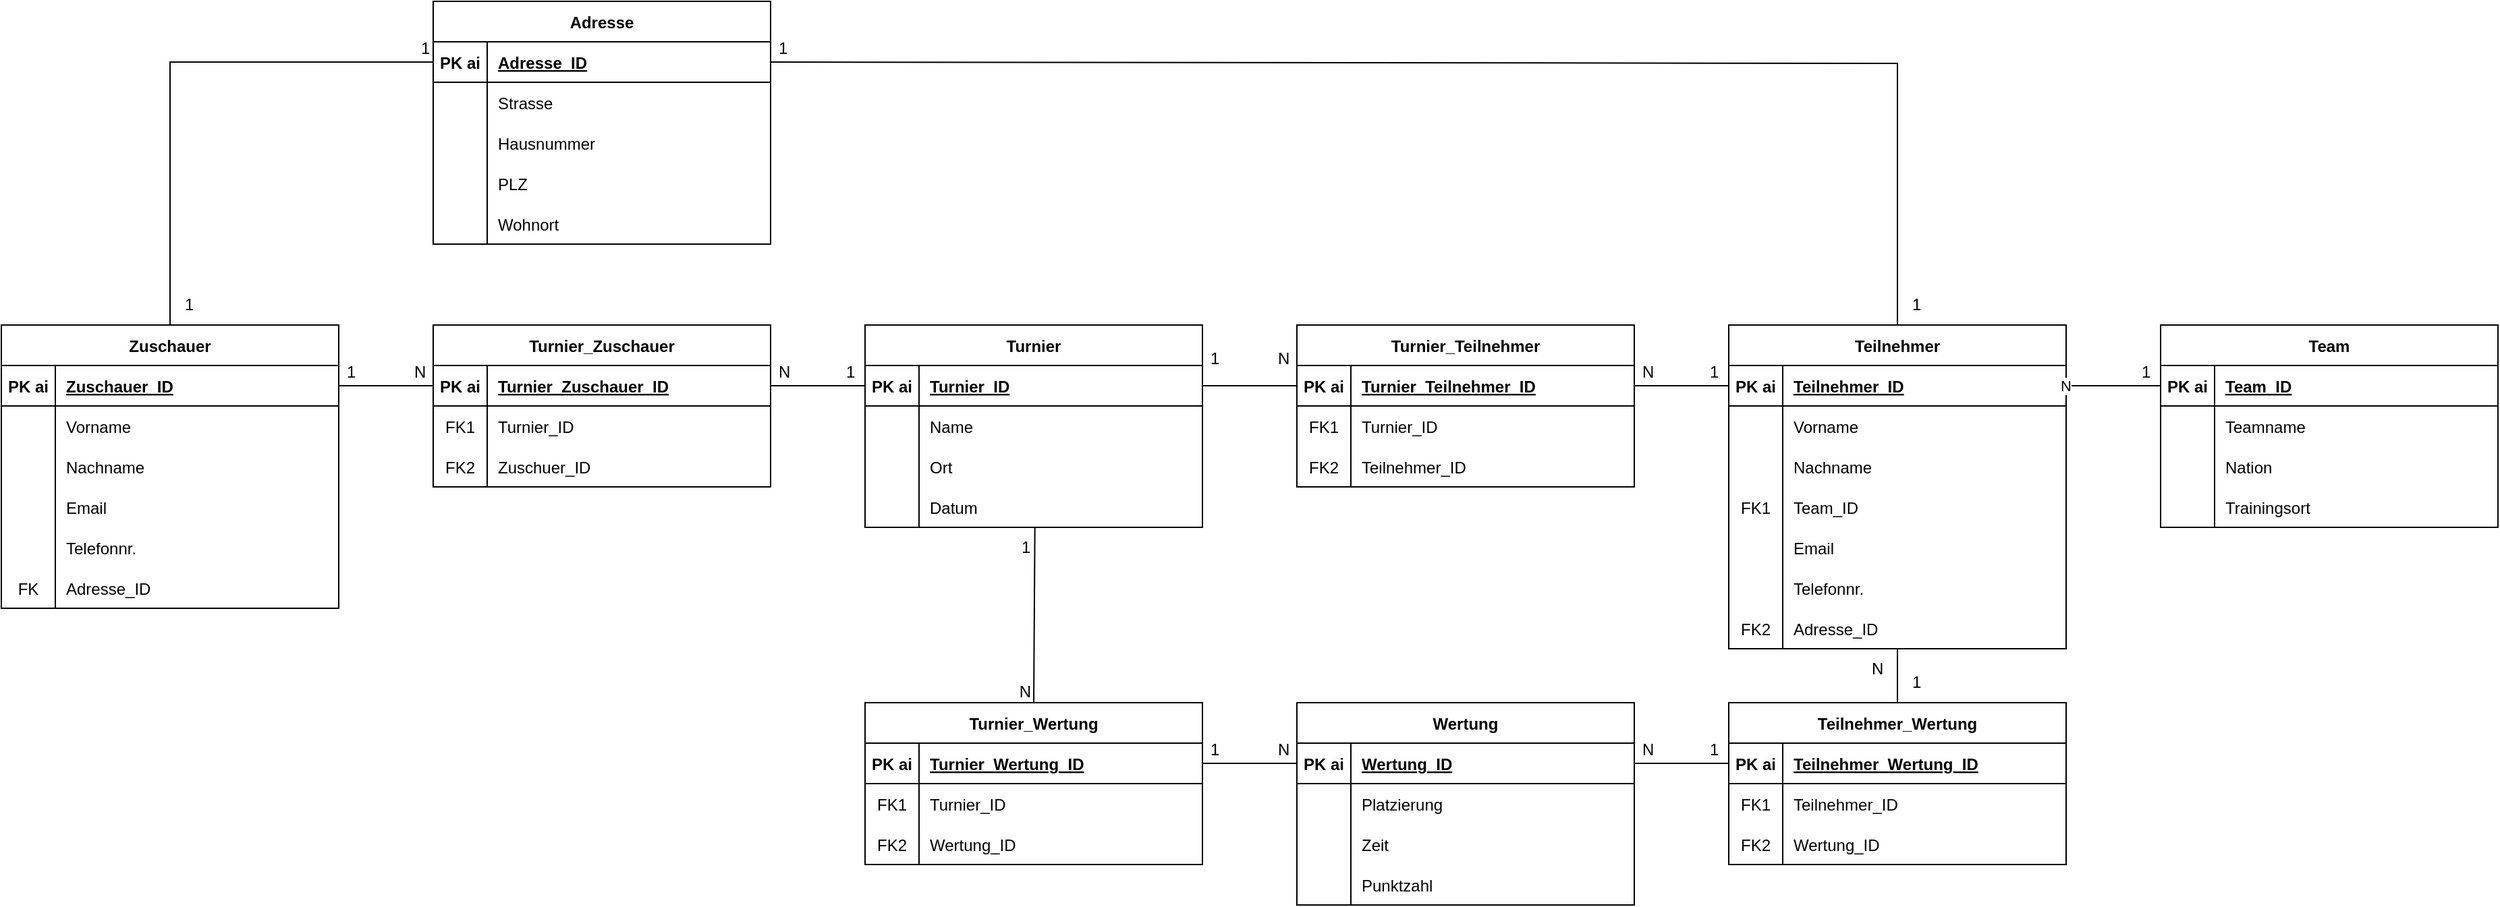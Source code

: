<mxfile version="27.0.3">
  <diagram id="R2lEEEUBdFMjLlhIrx00" name="Page-1">
    <mxGraphModel dx="1959" dy="753" grid="1" gridSize="10" guides="1" tooltips="1" connect="1" arrows="1" fold="1" page="1" pageScale="1" pageWidth="850" pageHeight="1100" math="0" shadow="0" extFonts="Permanent Marker^https://fonts.googleapis.com/css?family=Permanent+Marker">
      <root>
        <mxCell id="0" />
        <mxCell id="1" parent="0" />
        <mxCell id="C-vyLk0tnHw3VtMMgP7b-2" value="Turnier" style="shape=table;startSize=30;container=1;collapsible=1;childLayout=tableLayout;fixedRows=1;rowLines=0;fontStyle=1;align=center;resizeLast=1;" parent="1" vertex="1">
          <mxGeometry x="720" y="320" width="250" height="150" as="geometry" />
        </mxCell>
        <mxCell id="C-vyLk0tnHw3VtMMgP7b-3" value="" style="shape=partialRectangle;collapsible=0;dropTarget=0;pointerEvents=0;fillColor=none;points=[[0,0.5],[1,0.5]];portConstraint=eastwest;top=0;left=0;right=0;bottom=1;" parent="C-vyLk0tnHw3VtMMgP7b-2" vertex="1">
          <mxGeometry y="30" width="250" height="30" as="geometry" />
        </mxCell>
        <mxCell id="C-vyLk0tnHw3VtMMgP7b-4" value="PK ai" style="shape=partialRectangle;overflow=hidden;connectable=0;fillColor=none;top=0;left=0;bottom=0;right=0;fontStyle=1;" parent="C-vyLk0tnHw3VtMMgP7b-3" vertex="1">
          <mxGeometry width="40" height="30" as="geometry">
            <mxRectangle width="40" height="30" as="alternateBounds" />
          </mxGeometry>
        </mxCell>
        <mxCell id="C-vyLk0tnHw3VtMMgP7b-5" value="Turnier_ID" style="shape=partialRectangle;overflow=hidden;connectable=0;fillColor=none;top=0;left=0;bottom=0;right=0;align=left;spacingLeft=6;fontStyle=5;" parent="C-vyLk0tnHw3VtMMgP7b-3" vertex="1">
          <mxGeometry x="40" width="210" height="30" as="geometry">
            <mxRectangle width="210" height="30" as="alternateBounds" />
          </mxGeometry>
        </mxCell>
        <mxCell id="C-vyLk0tnHw3VtMMgP7b-6" value="" style="shape=partialRectangle;collapsible=0;dropTarget=0;pointerEvents=0;fillColor=none;points=[[0,0.5],[1,0.5]];portConstraint=eastwest;top=0;left=0;right=0;bottom=0;" parent="C-vyLk0tnHw3VtMMgP7b-2" vertex="1">
          <mxGeometry y="60" width="250" height="30" as="geometry" />
        </mxCell>
        <mxCell id="C-vyLk0tnHw3VtMMgP7b-7" value="" style="shape=partialRectangle;overflow=hidden;connectable=0;fillColor=none;top=0;left=0;bottom=0;right=0;" parent="C-vyLk0tnHw3VtMMgP7b-6" vertex="1">
          <mxGeometry width="40" height="30" as="geometry">
            <mxRectangle width="40" height="30" as="alternateBounds" />
          </mxGeometry>
        </mxCell>
        <mxCell id="C-vyLk0tnHw3VtMMgP7b-8" value="Name" style="shape=partialRectangle;overflow=hidden;connectable=0;fillColor=none;top=0;left=0;bottom=0;right=0;align=left;spacingLeft=6;" parent="C-vyLk0tnHw3VtMMgP7b-6" vertex="1">
          <mxGeometry x="40" width="210" height="30" as="geometry">
            <mxRectangle width="210" height="30" as="alternateBounds" />
          </mxGeometry>
        </mxCell>
        <mxCell id="C-vyLk0tnHw3VtMMgP7b-9" value="" style="shape=partialRectangle;collapsible=0;dropTarget=0;pointerEvents=0;fillColor=none;points=[[0,0.5],[1,0.5]];portConstraint=eastwest;top=0;left=0;right=0;bottom=0;" parent="C-vyLk0tnHw3VtMMgP7b-2" vertex="1">
          <mxGeometry y="90" width="250" height="30" as="geometry" />
        </mxCell>
        <mxCell id="C-vyLk0tnHw3VtMMgP7b-10" value="" style="shape=partialRectangle;overflow=hidden;connectable=0;fillColor=none;top=0;left=0;bottom=0;right=0;" parent="C-vyLk0tnHw3VtMMgP7b-9" vertex="1">
          <mxGeometry width="40" height="30" as="geometry">
            <mxRectangle width="40" height="30" as="alternateBounds" />
          </mxGeometry>
        </mxCell>
        <mxCell id="C-vyLk0tnHw3VtMMgP7b-11" value="Ort" style="shape=partialRectangle;overflow=hidden;connectable=0;fillColor=none;top=0;left=0;bottom=0;right=0;align=left;spacingLeft=6;" parent="C-vyLk0tnHw3VtMMgP7b-9" vertex="1">
          <mxGeometry x="40" width="210" height="30" as="geometry">
            <mxRectangle width="210" height="30" as="alternateBounds" />
          </mxGeometry>
        </mxCell>
        <mxCell id="bfHYmoNh-FbhGypGnIZc-117" value="" style="shape=partialRectangle;collapsible=0;dropTarget=0;pointerEvents=0;fillColor=none;points=[[0,0.5],[1,0.5]];portConstraint=eastwest;top=0;left=0;right=0;bottom=0;" parent="C-vyLk0tnHw3VtMMgP7b-2" vertex="1">
          <mxGeometry y="120" width="250" height="30" as="geometry" />
        </mxCell>
        <mxCell id="bfHYmoNh-FbhGypGnIZc-118" value="" style="shape=partialRectangle;overflow=hidden;connectable=0;fillColor=none;top=0;left=0;bottom=0;right=0;" parent="bfHYmoNh-FbhGypGnIZc-117" vertex="1">
          <mxGeometry width="40" height="30" as="geometry">
            <mxRectangle width="40" height="30" as="alternateBounds" />
          </mxGeometry>
        </mxCell>
        <mxCell id="bfHYmoNh-FbhGypGnIZc-119" value="Datum" style="shape=partialRectangle;overflow=hidden;connectable=0;fillColor=none;top=0;left=0;bottom=0;right=0;align=left;spacingLeft=6;" parent="bfHYmoNh-FbhGypGnIZc-117" vertex="1">
          <mxGeometry x="40" width="210" height="30" as="geometry">
            <mxRectangle width="210" height="30" as="alternateBounds" />
          </mxGeometry>
        </mxCell>
        <mxCell id="C-vyLk0tnHw3VtMMgP7b-13" value="Team" style="shape=table;startSize=30;container=1;collapsible=1;childLayout=tableLayout;fixedRows=1;rowLines=0;fontStyle=1;align=center;resizeLast=1;" parent="1" vertex="1">
          <mxGeometry x="1680" y="320" width="250" height="150" as="geometry" />
        </mxCell>
        <mxCell id="C-vyLk0tnHw3VtMMgP7b-14" value="" style="shape=partialRectangle;collapsible=0;dropTarget=0;pointerEvents=0;fillColor=none;points=[[0,0.5],[1,0.5]];portConstraint=eastwest;top=0;left=0;right=0;bottom=1;" parent="C-vyLk0tnHw3VtMMgP7b-13" vertex="1">
          <mxGeometry y="30" width="250" height="30" as="geometry" />
        </mxCell>
        <mxCell id="C-vyLk0tnHw3VtMMgP7b-15" value="PK ai" style="shape=partialRectangle;overflow=hidden;connectable=0;fillColor=none;top=0;left=0;bottom=0;right=0;fontStyle=1;" parent="C-vyLk0tnHw3VtMMgP7b-14" vertex="1">
          <mxGeometry width="40.0" height="30" as="geometry">
            <mxRectangle width="40.0" height="30" as="alternateBounds" />
          </mxGeometry>
        </mxCell>
        <mxCell id="C-vyLk0tnHw3VtMMgP7b-16" value="Team_ID" style="shape=partialRectangle;overflow=hidden;connectable=0;fillColor=none;top=0;left=0;bottom=0;right=0;align=left;spacingLeft=6;fontStyle=5;" parent="C-vyLk0tnHw3VtMMgP7b-14" vertex="1">
          <mxGeometry x="40.0" width="210.0" height="30" as="geometry">
            <mxRectangle width="210.0" height="30" as="alternateBounds" />
          </mxGeometry>
        </mxCell>
        <mxCell id="C-vyLk0tnHw3VtMMgP7b-17" value="" style="shape=partialRectangle;collapsible=0;dropTarget=0;pointerEvents=0;fillColor=none;points=[[0,0.5],[1,0.5]];portConstraint=eastwest;top=0;left=0;right=0;bottom=0;" parent="C-vyLk0tnHw3VtMMgP7b-13" vertex="1">
          <mxGeometry y="60" width="250" height="30" as="geometry" />
        </mxCell>
        <mxCell id="C-vyLk0tnHw3VtMMgP7b-18" value="" style="shape=partialRectangle;overflow=hidden;connectable=0;fillColor=none;top=0;left=0;bottom=0;right=0;" parent="C-vyLk0tnHw3VtMMgP7b-17" vertex="1">
          <mxGeometry width="40.0" height="30" as="geometry">
            <mxRectangle width="40.0" height="30" as="alternateBounds" />
          </mxGeometry>
        </mxCell>
        <mxCell id="C-vyLk0tnHw3VtMMgP7b-19" value="Teamname" style="shape=partialRectangle;overflow=hidden;connectable=0;fillColor=none;top=0;left=0;bottom=0;right=0;align=left;spacingLeft=6;" parent="C-vyLk0tnHw3VtMMgP7b-17" vertex="1">
          <mxGeometry x="40.0" width="210.0" height="30" as="geometry">
            <mxRectangle width="210.0" height="30" as="alternateBounds" />
          </mxGeometry>
        </mxCell>
        <mxCell id="C-vyLk0tnHw3VtMMgP7b-20" value="" style="shape=partialRectangle;collapsible=0;dropTarget=0;pointerEvents=0;fillColor=none;points=[[0,0.5],[1,0.5]];portConstraint=eastwest;top=0;left=0;right=0;bottom=0;" parent="C-vyLk0tnHw3VtMMgP7b-13" vertex="1">
          <mxGeometry y="90" width="250" height="30" as="geometry" />
        </mxCell>
        <mxCell id="C-vyLk0tnHw3VtMMgP7b-21" value="" style="shape=partialRectangle;overflow=hidden;connectable=0;fillColor=none;top=0;left=0;bottom=0;right=0;" parent="C-vyLk0tnHw3VtMMgP7b-20" vertex="1">
          <mxGeometry width="40.0" height="30" as="geometry">
            <mxRectangle width="40.0" height="30" as="alternateBounds" />
          </mxGeometry>
        </mxCell>
        <mxCell id="C-vyLk0tnHw3VtMMgP7b-22" value="Nation" style="shape=partialRectangle;overflow=hidden;connectable=0;fillColor=none;top=0;left=0;bottom=0;right=0;align=left;spacingLeft=6;" parent="C-vyLk0tnHw3VtMMgP7b-20" vertex="1">
          <mxGeometry x="40.0" width="210.0" height="30" as="geometry">
            <mxRectangle width="210.0" height="30" as="alternateBounds" />
          </mxGeometry>
        </mxCell>
        <mxCell id="bfHYmoNh-FbhGypGnIZc-126" value="" style="shape=partialRectangle;collapsible=0;dropTarget=0;pointerEvents=0;fillColor=none;points=[[0,0.5],[1,0.5]];portConstraint=eastwest;top=0;left=0;right=0;bottom=0;" parent="C-vyLk0tnHw3VtMMgP7b-13" vertex="1">
          <mxGeometry y="120" width="250" height="30" as="geometry" />
        </mxCell>
        <mxCell id="bfHYmoNh-FbhGypGnIZc-127" value="" style="shape=partialRectangle;overflow=hidden;connectable=0;fillColor=none;top=0;left=0;bottom=0;right=0;" parent="bfHYmoNh-FbhGypGnIZc-126" vertex="1">
          <mxGeometry width="40.0" height="30" as="geometry">
            <mxRectangle width="40.0" height="30" as="alternateBounds" />
          </mxGeometry>
        </mxCell>
        <mxCell id="bfHYmoNh-FbhGypGnIZc-128" value="Trainingsort" style="shape=partialRectangle;overflow=hidden;connectable=0;fillColor=none;top=0;left=0;bottom=0;right=0;align=left;spacingLeft=6;" parent="bfHYmoNh-FbhGypGnIZc-126" vertex="1">
          <mxGeometry x="40.0" width="210.0" height="30" as="geometry">
            <mxRectangle width="210.0" height="30" as="alternateBounds" />
          </mxGeometry>
        </mxCell>
        <mxCell id="bfHYmoNh-FbhGypGnIZc-47" value="Teilnehmer" style="shape=table;startSize=30;container=1;collapsible=1;childLayout=tableLayout;fixedRows=1;rowLines=0;fontStyle=1;align=center;resizeLast=1;" parent="1" vertex="1">
          <mxGeometry x="1360" y="320" width="250" height="240" as="geometry" />
        </mxCell>
        <mxCell id="bfHYmoNh-FbhGypGnIZc-48" value="" style="shape=partialRectangle;collapsible=0;dropTarget=0;pointerEvents=0;fillColor=none;points=[[0,0.5],[1,0.5]];portConstraint=eastwest;top=0;left=0;right=0;bottom=1;" parent="bfHYmoNh-FbhGypGnIZc-47" vertex="1">
          <mxGeometry y="30" width="250" height="30" as="geometry" />
        </mxCell>
        <mxCell id="bfHYmoNh-FbhGypGnIZc-49" value="PK ai" style="shape=partialRectangle;overflow=hidden;connectable=0;fillColor=none;top=0;left=0;bottom=0;right=0;fontStyle=1;" parent="bfHYmoNh-FbhGypGnIZc-48" vertex="1">
          <mxGeometry width="40" height="30" as="geometry">
            <mxRectangle width="40" height="30" as="alternateBounds" />
          </mxGeometry>
        </mxCell>
        <mxCell id="bfHYmoNh-FbhGypGnIZc-50" value="Teilnehmer_ID" style="shape=partialRectangle;overflow=hidden;connectable=0;fillColor=none;top=0;left=0;bottom=0;right=0;align=left;spacingLeft=6;fontStyle=5;" parent="bfHYmoNh-FbhGypGnIZc-48" vertex="1">
          <mxGeometry x="40" width="210" height="30" as="geometry">
            <mxRectangle width="210" height="30" as="alternateBounds" />
          </mxGeometry>
        </mxCell>
        <mxCell id="bfHYmoNh-FbhGypGnIZc-51" value="" style="shape=partialRectangle;collapsible=0;dropTarget=0;pointerEvents=0;fillColor=none;points=[[0,0.5],[1,0.5]];portConstraint=eastwest;top=0;left=0;right=0;bottom=0;" parent="bfHYmoNh-FbhGypGnIZc-47" vertex="1">
          <mxGeometry y="60" width="250" height="30" as="geometry" />
        </mxCell>
        <mxCell id="bfHYmoNh-FbhGypGnIZc-52" value="" style="shape=partialRectangle;overflow=hidden;connectable=0;fillColor=none;top=0;left=0;bottom=0;right=0;" parent="bfHYmoNh-FbhGypGnIZc-51" vertex="1">
          <mxGeometry width="40" height="30" as="geometry">
            <mxRectangle width="40" height="30" as="alternateBounds" />
          </mxGeometry>
        </mxCell>
        <mxCell id="bfHYmoNh-FbhGypGnIZc-53" value="Vorname" style="shape=partialRectangle;overflow=hidden;connectable=0;fillColor=none;top=0;left=0;bottom=0;right=0;align=left;spacingLeft=6;" parent="bfHYmoNh-FbhGypGnIZc-51" vertex="1">
          <mxGeometry x="40" width="210" height="30" as="geometry">
            <mxRectangle width="210" height="30" as="alternateBounds" />
          </mxGeometry>
        </mxCell>
        <mxCell id="bfHYmoNh-FbhGypGnIZc-54" value="" style="shape=partialRectangle;collapsible=0;dropTarget=0;pointerEvents=0;fillColor=none;points=[[0,0.5],[1,0.5]];portConstraint=eastwest;top=0;left=0;right=0;bottom=0;" parent="bfHYmoNh-FbhGypGnIZc-47" vertex="1">
          <mxGeometry y="90" width="250" height="30" as="geometry" />
        </mxCell>
        <mxCell id="bfHYmoNh-FbhGypGnIZc-55" value="" style="shape=partialRectangle;overflow=hidden;connectable=0;fillColor=none;top=0;left=0;bottom=0;right=0;" parent="bfHYmoNh-FbhGypGnIZc-54" vertex="1">
          <mxGeometry width="40" height="30" as="geometry">
            <mxRectangle width="40" height="30" as="alternateBounds" />
          </mxGeometry>
        </mxCell>
        <mxCell id="bfHYmoNh-FbhGypGnIZc-56" value="Nachname" style="shape=partialRectangle;overflow=hidden;connectable=0;fillColor=none;top=0;left=0;bottom=0;right=0;align=left;spacingLeft=6;" parent="bfHYmoNh-FbhGypGnIZc-54" vertex="1">
          <mxGeometry x="40" width="210" height="30" as="geometry">
            <mxRectangle width="210" height="30" as="alternateBounds" />
          </mxGeometry>
        </mxCell>
        <mxCell id="bfHYmoNh-FbhGypGnIZc-96" value="" style="shape=partialRectangle;collapsible=0;dropTarget=0;pointerEvents=0;fillColor=none;points=[[0,0.5],[1,0.5]];portConstraint=eastwest;top=0;left=0;right=0;bottom=0;" parent="bfHYmoNh-FbhGypGnIZc-47" vertex="1">
          <mxGeometry y="120" width="250" height="30" as="geometry" />
        </mxCell>
        <mxCell id="bfHYmoNh-FbhGypGnIZc-97" value="FK1" style="shape=partialRectangle;overflow=hidden;connectable=0;fillColor=none;top=0;left=0;bottom=0;right=0;" parent="bfHYmoNh-FbhGypGnIZc-96" vertex="1">
          <mxGeometry width="40" height="30" as="geometry">
            <mxRectangle width="40" height="30" as="alternateBounds" />
          </mxGeometry>
        </mxCell>
        <mxCell id="bfHYmoNh-FbhGypGnIZc-98" value="Team_ID" style="shape=partialRectangle;overflow=hidden;connectable=0;fillColor=none;top=0;left=0;bottom=0;right=0;align=left;spacingLeft=6;" parent="bfHYmoNh-FbhGypGnIZc-96" vertex="1">
          <mxGeometry x="40" width="210" height="30" as="geometry">
            <mxRectangle width="210" height="30" as="alternateBounds" />
          </mxGeometry>
        </mxCell>
        <mxCell id="bfHYmoNh-FbhGypGnIZc-163" value="" style="shape=partialRectangle;collapsible=0;dropTarget=0;pointerEvents=0;fillColor=none;points=[[0,0.5],[1,0.5]];portConstraint=eastwest;top=0;left=0;right=0;bottom=0;" parent="bfHYmoNh-FbhGypGnIZc-47" vertex="1">
          <mxGeometry y="150" width="250" height="30" as="geometry" />
        </mxCell>
        <mxCell id="bfHYmoNh-FbhGypGnIZc-164" value="" style="shape=partialRectangle;overflow=hidden;connectable=0;fillColor=none;top=0;left=0;bottom=0;right=0;" parent="bfHYmoNh-FbhGypGnIZc-163" vertex="1">
          <mxGeometry width="40" height="30" as="geometry">
            <mxRectangle width="40" height="30" as="alternateBounds" />
          </mxGeometry>
        </mxCell>
        <mxCell id="bfHYmoNh-FbhGypGnIZc-165" value="Email" style="shape=partialRectangle;overflow=hidden;connectable=0;fillColor=none;top=0;left=0;bottom=0;right=0;align=left;spacingLeft=6;" parent="bfHYmoNh-FbhGypGnIZc-163" vertex="1">
          <mxGeometry x="40" width="210" height="30" as="geometry">
            <mxRectangle width="210" height="30" as="alternateBounds" />
          </mxGeometry>
        </mxCell>
        <mxCell id="bfHYmoNh-FbhGypGnIZc-160" value="" style="shape=partialRectangle;collapsible=0;dropTarget=0;pointerEvents=0;fillColor=none;points=[[0,0.5],[1,0.5]];portConstraint=eastwest;top=0;left=0;right=0;bottom=0;" parent="bfHYmoNh-FbhGypGnIZc-47" vertex="1">
          <mxGeometry y="180" width="250" height="30" as="geometry" />
        </mxCell>
        <mxCell id="bfHYmoNh-FbhGypGnIZc-161" value="" style="shape=partialRectangle;overflow=hidden;connectable=0;fillColor=none;top=0;left=0;bottom=0;right=0;" parent="bfHYmoNh-FbhGypGnIZc-160" vertex="1">
          <mxGeometry width="40" height="30" as="geometry">
            <mxRectangle width="40" height="30" as="alternateBounds" />
          </mxGeometry>
        </mxCell>
        <mxCell id="bfHYmoNh-FbhGypGnIZc-162" value="Telefonnr." style="shape=partialRectangle;overflow=hidden;connectable=0;fillColor=none;top=0;left=0;bottom=0;right=0;align=left;spacingLeft=6;" parent="bfHYmoNh-FbhGypGnIZc-160" vertex="1">
          <mxGeometry x="40" width="210" height="30" as="geometry">
            <mxRectangle width="210" height="30" as="alternateBounds" />
          </mxGeometry>
        </mxCell>
        <mxCell id="bfHYmoNh-FbhGypGnIZc-157" value="" style="shape=partialRectangle;collapsible=0;dropTarget=0;pointerEvents=0;fillColor=none;points=[[0,0.5],[1,0.5]];portConstraint=eastwest;top=0;left=0;right=0;bottom=0;" parent="bfHYmoNh-FbhGypGnIZc-47" vertex="1">
          <mxGeometry y="210" width="250" height="30" as="geometry" />
        </mxCell>
        <mxCell id="bfHYmoNh-FbhGypGnIZc-158" value="FK2" style="shape=partialRectangle;overflow=hidden;connectable=0;fillColor=none;top=0;left=0;bottom=0;right=0;" parent="bfHYmoNh-FbhGypGnIZc-157" vertex="1">
          <mxGeometry width="40" height="30" as="geometry">
            <mxRectangle width="40" height="30" as="alternateBounds" />
          </mxGeometry>
        </mxCell>
        <mxCell id="bfHYmoNh-FbhGypGnIZc-159" value="Adresse_ID" style="shape=partialRectangle;overflow=hidden;connectable=0;fillColor=none;top=0;left=0;bottom=0;right=0;align=left;spacingLeft=6;" parent="bfHYmoNh-FbhGypGnIZc-157" vertex="1">
          <mxGeometry x="40" width="210" height="30" as="geometry">
            <mxRectangle width="210" height="30" as="alternateBounds" />
          </mxGeometry>
        </mxCell>
        <mxCell id="C-vyLk0tnHw3VtMMgP7b-23" value="Zuschauer" style="shape=table;startSize=30;container=1;collapsible=1;childLayout=tableLayout;fixedRows=1;rowLines=0;fontStyle=1;align=center;resizeLast=1;" parent="1" vertex="1">
          <mxGeometry x="80" y="320" width="250" height="210" as="geometry" />
        </mxCell>
        <mxCell id="C-vyLk0tnHw3VtMMgP7b-24" value="" style="shape=partialRectangle;collapsible=0;dropTarget=0;pointerEvents=0;fillColor=none;points=[[0,0.5],[1,0.5]];portConstraint=eastwest;top=0;left=0;right=0;bottom=1;" parent="C-vyLk0tnHw3VtMMgP7b-23" vertex="1">
          <mxGeometry y="30" width="250" height="30" as="geometry" />
        </mxCell>
        <mxCell id="C-vyLk0tnHw3VtMMgP7b-25" value="PK ai" style="shape=partialRectangle;overflow=hidden;connectable=0;fillColor=none;top=0;left=0;bottom=0;right=0;fontStyle=1;" parent="C-vyLk0tnHw3VtMMgP7b-24" vertex="1">
          <mxGeometry width="40" height="30" as="geometry">
            <mxRectangle width="40" height="30" as="alternateBounds" />
          </mxGeometry>
        </mxCell>
        <mxCell id="C-vyLk0tnHw3VtMMgP7b-26" value="Zuschauer_ID" style="shape=partialRectangle;overflow=hidden;connectable=0;fillColor=none;top=0;left=0;bottom=0;right=0;align=left;spacingLeft=6;fontStyle=5;" parent="C-vyLk0tnHw3VtMMgP7b-24" vertex="1">
          <mxGeometry x="40" width="210" height="30" as="geometry">
            <mxRectangle width="210" height="30" as="alternateBounds" />
          </mxGeometry>
        </mxCell>
        <mxCell id="C-vyLk0tnHw3VtMMgP7b-27" value="" style="shape=partialRectangle;collapsible=0;dropTarget=0;pointerEvents=0;fillColor=none;points=[[0,0.5],[1,0.5]];portConstraint=eastwest;top=0;left=0;right=0;bottom=0;" parent="C-vyLk0tnHw3VtMMgP7b-23" vertex="1">
          <mxGeometry y="60" width="250" height="30" as="geometry" />
        </mxCell>
        <mxCell id="C-vyLk0tnHw3VtMMgP7b-28" value="" style="shape=partialRectangle;overflow=hidden;connectable=0;fillColor=none;top=0;left=0;bottom=0;right=0;" parent="C-vyLk0tnHw3VtMMgP7b-27" vertex="1">
          <mxGeometry width="40" height="30" as="geometry">
            <mxRectangle width="40" height="30" as="alternateBounds" />
          </mxGeometry>
        </mxCell>
        <mxCell id="C-vyLk0tnHw3VtMMgP7b-29" value="Vorname" style="shape=partialRectangle;overflow=hidden;connectable=0;fillColor=none;top=0;left=0;bottom=0;right=0;align=left;spacingLeft=6;" parent="C-vyLk0tnHw3VtMMgP7b-27" vertex="1">
          <mxGeometry x="40" width="210" height="30" as="geometry">
            <mxRectangle width="210" height="30" as="alternateBounds" />
          </mxGeometry>
        </mxCell>
        <mxCell id="bfHYmoNh-FbhGypGnIZc-1" value="" style="shape=partialRectangle;collapsible=0;dropTarget=0;pointerEvents=0;fillColor=none;points=[[0,0.5],[1,0.5]];portConstraint=eastwest;top=0;left=0;right=0;bottom=0;" parent="C-vyLk0tnHw3VtMMgP7b-23" vertex="1">
          <mxGeometry y="90" width="250" height="30" as="geometry" />
        </mxCell>
        <mxCell id="bfHYmoNh-FbhGypGnIZc-2" value="" style="shape=partialRectangle;overflow=hidden;connectable=0;fillColor=none;top=0;left=0;bottom=0;right=0;" parent="bfHYmoNh-FbhGypGnIZc-1" vertex="1">
          <mxGeometry width="40" height="30" as="geometry">
            <mxRectangle width="40" height="30" as="alternateBounds" />
          </mxGeometry>
        </mxCell>
        <mxCell id="bfHYmoNh-FbhGypGnIZc-3" value="Nachname" style="shape=partialRectangle;overflow=hidden;connectable=0;fillColor=none;top=0;left=0;bottom=0;right=0;align=left;spacingLeft=6;" parent="bfHYmoNh-FbhGypGnIZc-1" vertex="1">
          <mxGeometry x="40" width="210" height="30" as="geometry">
            <mxRectangle width="210" height="30" as="alternateBounds" />
          </mxGeometry>
        </mxCell>
        <mxCell id="bfHYmoNh-FbhGypGnIZc-23" value="" style="shape=partialRectangle;collapsible=0;dropTarget=0;pointerEvents=0;fillColor=none;points=[[0,0.5],[1,0.5]];portConstraint=eastwest;top=0;left=0;right=0;bottom=0;" parent="C-vyLk0tnHw3VtMMgP7b-23" vertex="1">
          <mxGeometry y="120" width="250" height="30" as="geometry" />
        </mxCell>
        <mxCell id="bfHYmoNh-FbhGypGnIZc-24" value="" style="shape=partialRectangle;overflow=hidden;connectable=0;fillColor=none;top=0;left=0;bottom=0;right=0;" parent="bfHYmoNh-FbhGypGnIZc-23" vertex="1">
          <mxGeometry width="40" height="30" as="geometry">
            <mxRectangle width="40" height="30" as="alternateBounds" />
          </mxGeometry>
        </mxCell>
        <mxCell id="bfHYmoNh-FbhGypGnIZc-25" value="Email" style="shape=partialRectangle;overflow=hidden;connectable=0;fillColor=none;top=0;left=0;bottom=0;right=0;align=left;spacingLeft=6;" parent="bfHYmoNh-FbhGypGnIZc-23" vertex="1">
          <mxGeometry x="40" width="210" height="30" as="geometry">
            <mxRectangle width="210" height="30" as="alternateBounds" />
          </mxGeometry>
        </mxCell>
        <mxCell id="bfHYmoNh-FbhGypGnIZc-26" value="" style="shape=partialRectangle;collapsible=0;dropTarget=0;pointerEvents=0;fillColor=none;points=[[0,0.5],[1,0.5]];portConstraint=eastwest;top=0;left=0;right=0;bottom=0;" parent="C-vyLk0tnHw3VtMMgP7b-23" vertex="1">
          <mxGeometry y="150" width="250" height="30" as="geometry" />
        </mxCell>
        <mxCell id="bfHYmoNh-FbhGypGnIZc-27" value="" style="shape=partialRectangle;overflow=hidden;connectable=0;fillColor=none;top=0;left=0;bottom=0;right=0;" parent="bfHYmoNh-FbhGypGnIZc-26" vertex="1">
          <mxGeometry width="40" height="30" as="geometry">
            <mxRectangle width="40" height="30" as="alternateBounds" />
          </mxGeometry>
        </mxCell>
        <mxCell id="bfHYmoNh-FbhGypGnIZc-28" value="Telefonnr." style="shape=partialRectangle;overflow=hidden;connectable=0;fillColor=none;top=0;left=0;bottom=0;right=0;align=left;spacingLeft=6;" parent="bfHYmoNh-FbhGypGnIZc-26" vertex="1">
          <mxGeometry x="40" width="210" height="30" as="geometry">
            <mxRectangle width="210" height="30" as="alternateBounds" />
          </mxGeometry>
        </mxCell>
        <mxCell id="bfHYmoNh-FbhGypGnIZc-35" value="" style="shape=partialRectangle;collapsible=0;dropTarget=0;pointerEvents=0;fillColor=none;points=[[0,0.5],[1,0.5]];portConstraint=eastwest;top=0;left=0;right=0;bottom=0;" parent="C-vyLk0tnHw3VtMMgP7b-23" vertex="1">
          <mxGeometry y="180" width="250" height="30" as="geometry" />
        </mxCell>
        <mxCell id="bfHYmoNh-FbhGypGnIZc-36" value="FK" style="shape=partialRectangle;overflow=hidden;connectable=0;fillColor=none;top=0;left=0;bottom=0;right=0;" parent="bfHYmoNh-FbhGypGnIZc-35" vertex="1">
          <mxGeometry width="40" height="30" as="geometry">
            <mxRectangle width="40" height="30" as="alternateBounds" />
          </mxGeometry>
        </mxCell>
        <mxCell id="bfHYmoNh-FbhGypGnIZc-37" value="Adresse_ID" style="shape=partialRectangle;overflow=hidden;connectable=0;fillColor=none;top=0;left=0;bottom=0;right=0;align=left;spacingLeft=6;" parent="bfHYmoNh-FbhGypGnIZc-35" vertex="1">
          <mxGeometry x="40" width="210" height="30" as="geometry">
            <mxRectangle width="210" height="30" as="alternateBounds" />
          </mxGeometry>
        </mxCell>
        <mxCell id="bfHYmoNh-FbhGypGnIZc-132" value="Wertung" style="shape=table;startSize=30;container=1;collapsible=1;childLayout=tableLayout;fixedRows=1;rowLines=0;fontStyle=1;align=center;resizeLast=1;" parent="1" vertex="1">
          <mxGeometry x="1040" y="600" width="250" height="150" as="geometry" />
        </mxCell>
        <mxCell id="bfHYmoNh-FbhGypGnIZc-133" value="" style="shape=partialRectangle;collapsible=0;dropTarget=0;pointerEvents=0;fillColor=none;points=[[0,0.5],[1,0.5]];portConstraint=eastwest;top=0;left=0;right=0;bottom=1;" parent="bfHYmoNh-FbhGypGnIZc-132" vertex="1">
          <mxGeometry y="30" width="250" height="30" as="geometry" />
        </mxCell>
        <mxCell id="bfHYmoNh-FbhGypGnIZc-134" value="PK ai" style="shape=partialRectangle;overflow=hidden;connectable=0;fillColor=none;top=0;left=0;bottom=0;right=0;fontStyle=1;" parent="bfHYmoNh-FbhGypGnIZc-133" vertex="1">
          <mxGeometry width="40" height="30" as="geometry">
            <mxRectangle width="40" height="30" as="alternateBounds" />
          </mxGeometry>
        </mxCell>
        <mxCell id="bfHYmoNh-FbhGypGnIZc-135" value="Wertung_ID" style="shape=partialRectangle;overflow=hidden;connectable=0;fillColor=none;top=0;left=0;bottom=0;right=0;align=left;spacingLeft=6;fontStyle=5;" parent="bfHYmoNh-FbhGypGnIZc-133" vertex="1">
          <mxGeometry x="40" width="210" height="30" as="geometry">
            <mxRectangle width="210" height="30" as="alternateBounds" />
          </mxGeometry>
        </mxCell>
        <mxCell id="bfHYmoNh-FbhGypGnIZc-136" value="" style="shape=partialRectangle;collapsible=0;dropTarget=0;pointerEvents=0;fillColor=none;points=[[0,0.5],[1,0.5]];portConstraint=eastwest;top=0;left=0;right=0;bottom=0;" parent="bfHYmoNh-FbhGypGnIZc-132" vertex="1">
          <mxGeometry y="60" width="250" height="30" as="geometry" />
        </mxCell>
        <mxCell id="bfHYmoNh-FbhGypGnIZc-137" value="" style="shape=partialRectangle;overflow=hidden;connectable=0;fillColor=none;top=0;left=0;bottom=0;right=0;" parent="bfHYmoNh-FbhGypGnIZc-136" vertex="1">
          <mxGeometry width="40" height="30" as="geometry">
            <mxRectangle width="40" height="30" as="alternateBounds" />
          </mxGeometry>
        </mxCell>
        <mxCell id="bfHYmoNh-FbhGypGnIZc-138" value="Platzierung" style="shape=partialRectangle;overflow=hidden;connectable=0;fillColor=none;top=0;left=0;bottom=0;right=0;align=left;spacingLeft=6;" parent="bfHYmoNh-FbhGypGnIZc-136" vertex="1">
          <mxGeometry x="40" width="210" height="30" as="geometry">
            <mxRectangle width="210" height="30" as="alternateBounds" />
          </mxGeometry>
        </mxCell>
        <mxCell id="bfHYmoNh-FbhGypGnIZc-139" value="" style="shape=partialRectangle;collapsible=0;dropTarget=0;pointerEvents=0;fillColor=none;points=[[0,0.5],[1,0.5]];portConstraint=eastwest;top=0;left=0;right=0;bottom=0;" parent="bfHYmoNh-FbhGypGnIZc-132" vertex="1">
          <mxGeometry y="90" width="250" height="30" as="geometry" />
        </mxCell>
        <mxCell id="bfHYmoNh-FbhGypGnIZc-140" value="" style="shape=partialRectangle;overflow=hidden;connectable=0;fillColor=none;top=0;left=0;bottom=0;right=0;" parent="bfHYmoNh-FbhGypGnIZc-139" vertex="1">
          <mxGeometry width="40" height="30" as="geometry">
            <mxRectangle width="40" height="30" as="alternateBounds" />
          </mxGeometry>
        </mxCell>
        <mxCell id="bfHYmoNh-FbhGypGnIZc-141" value="Zeit" style="shape=partialRectangle;overflow=hidden;connectable=0;fillColor=none;top=0;left=0;bottom=0;right=0;align=left;spacingLeft=6;" parent="bfHYmoNh-FbhGypGnIZc-139" vertex="1">
          <mxGeometry x="40" width="210" height="30" as="geometry">
            <mxRectangle width="210" height="30" as="alternateBounds" />
          </mxGeometry>
        </mxCell>
        <mxCell id="bfHYmoNh-FbhGypGnIZc-142" value="" style="shape=partialRectangle;collapsible=0;dropTarget=0;pointerEvents=0;fillColor=none;points=[[0,0.5],[1,0.5]];portConstraint=eastwest;top=0;left=0;right=0;bottom=0;" parent="bfHYmoNh-FbhGypGnIZc-132" vertex="1">
          <mxGeometry y="120" width="250" height="30" as="geometry" />
        </mxCell>
        <mxCell id="bfHYmoNh-FbhGypGnIZc-143" value="" style="shape=partialRectangle;overflow=hidden;connectable=0;fillColor=none;top=0;left=0;bottom=0;right=0;" parent="bfHYmoNh-FbhGypGnIZc-142" vertex="1">
          <mxGeometry width="40" height="30" as="geometry">
            <mxRectangle width="40" height="30" as="alternateBounds" />
          </mxGeometry>
        </mxCell>
        <mxCell id="bfHYmoNh-FbhGypGnIZc-144" value="Punktzahl" style="shape=partialRectangle;overflow=hidden;connectable=0;fillColor=none;top=0;left=0;bottom=0;right=0;align=left;spacingLeft=6;" parent="bfHYmoNh-FbhGypGnIZc-142" vertex="1">
          <mxGeometry x="40" width="210" height="30" as="geometry">
            <mxRectangle width="210" height="30" as="alternateBounds" />
          </mxGeometry>
        </mxCell>
        <mxCell id="bfHYmoNh-FbhGypGnIZc-323" value="" style="endArrow=none;html=1;rounded=0;exitX=0;exitY=0.5;exitDx=0;exitDy=0;strokeColor=default;align=center;verticalAlign=middle;fontFamily=Helvetica;fontSize=11;fontColor=default;labelBackgroundColor=default;entryX=1;entryY=0.5;entryDx=0;entryDy=0;" parent="1" source="C-vyLk0tnHw3VtMMgP7b-14" target="bfHYmoNh-FbhGypGnIZc-48" edge="1">
          <mxGeometry relative="1" as="geometry">
            <mxPoint x="1690" y="240" as="sourcePoint" />
            <mxPoint x="1610" y="370" as="targetPoint" />
          </mxGeometry>
        </mxCell>
        <mxCell id="bfHYmoNh-FbhGypGnIZc-324" value="N" style="resizable=0;html=1;whiteSpace=wrap;align=center;verticalAlign=middle;rounded=0;strokeColor=default;fontFamily=Helvetica;fontSize=11;fontColor=default;labelBackgroundColor=default;" parent="bfHYmoNh-FbhGypGnIZc-323" connectable="0" vertex="1">
          <mxGeometry x="1" relative="1" as="geometry" />
        </mxCell>
        <mxCell id="bfHYmoNh-FbhGypGnIZc-328" value="1" style="text;strokeColor=none;fillColor=none;align=left;verticalAlign=middle;spacingLeft=4;spacingRight=4;overflow=hidden;points=[[0,0.5],[1,0.5]];portConstraint=eastwest;rotatable=0;whiteSpace=wrap;html=1;" parent="1" vertex="1">
          <mxGeometry x="1660" y="340" width="80" height="30" as="geometry" />
        </mxCell>
        <mxCell id="Q4Cou1SWWVb9Suf3qS7i-29" value="" style="endArrow=none;html=1;rounded=0;exitX=0.198;exitY=-0.015;exitDx=0;exitDy=0;exitPerimeter=0;entryX=0.5;entryY=0;entryDx=0;entryDy=0;" parent="1" source="Q4Cou1SWWVb9Suf3qS7i-130" target="Q4Cou1SWWVb9Suf3qS7i-73" edge="1">
          <mxGeometry relative="1" as="geometry">
            <mxPoint x="845.5" y="530.24" as="sourcePoint" />
            <mxPoint x="845" y="600" as="targetPoint" />
          </mxGeometry>
        </mxCell>
        <mxCell id="Q4Cou1SWWVb9Suf3qS7i-30" value="N" style="resizable=0;html=1;whiteSpace=wrap;align=right;verticalAlign=bottom;" parent="Q4Cou1SWWVb9Suf3qS7i-29" connectable="0" vertex="1">
          <mxGeometry x="1" relative="1" as="geometry" />
        </mxCell>
        <mxCell id="Q4Cou1SWWVb9Suf3qS7i-31" value="1" style="text;strokeColor=none;fillColor=none;align=left;verticalAlign=middle;spacingLeft=4;spacingRight=4;overflow=hidden;points=[[0,0.5],[1,0.5]];portConstraint=eastwest;rotatable=0;whiteSpace=wrap;html=1;" parent="1" vertex="1">
          <mxGeometry x="970" y="620" width="80" height="30" as="geometry" />
        </mxCell>
        <mxCell id="Q4Cou1SWWVb9Suf3qS7i-35" value="N" style="text;strokeColor=none;fillColor=none;align=left;verticalAlign=middle;spacingLeft=4;spacingRight=4;overflow=hidden;points=[[0,0.5],[1,0.5]];portConstraint=eastwest;rotatable=0;whiteSpace=wrap;html=1;" parent="1" vertex="1">
          <mxGeometry x="1020" y="620" width="80" height="30" as="geometry" />
        </mxCell>
        <mxCell id="Q4Cou1SWWVb9Suf3qS7i-38" value="Adresse" style="shape=table;startSize=30;container=1;collapsible=1;childLayout=tableLayout;fixedRows=1;rowLines=0;fontStyle=1;align=center;resizeLast=1;" parent="1" vertex="1">
          <mxGeometry x="400" y="80" width="250" height="180" as="geometry" />
        </mxCell>
        <mxCell id="Q4Cou1SWWVb9Suf3qS7i-39" value="" style="shape=partialRectangle;collapsible=0;dropTarget=0;pointerEvents=0;fillColor=none;points=[[0,0.5],[1,0.5]];portConstraint=eastwest;top=0;left=0;right=0;bottom=1;" parent="Q4Cou1SWWVb9Suf3qS7i-38" vertex="1">
          <mxGeometry y="30" width="250" height="30" as="geometry" />
        </mxCell>
        <mxCell id="Q4Cou1SWWVb9Suf3qS7i-40" value="PK ai" style="shape=partialRectangle;overflow=hidden;connectable=0;fillColor=none;top=0;left=0;bottom=0;right=0;fontStyle=1;" parent="Q4Cou1SWWVb9Suf3qS7i-39" vertex="1">
          <mxGeometry width="40" height="30" as="geometry">
            <mxRectangle width="40" height="30" as="alternateBounds" />
          </mxGeometry>
        </mxCell>
        <mxCell id="Q4Cou1SWWVb9Suf3qS7i-41" value="Adresse_ID" style="shape=partialRectangle;overflow=hidden;connectable=0;fillColor=none;top=0;left=0;bottom=0;right=0;align=left;spacingLeft=6;fontStyle=5;" parent="Q4Cou1SWWVb9Suf3qS7i-39" vertex="1">
          <mxGeometry x="40" width="210" height="30" as="geometry">
            <mxRectangle width="210" height="30" as="alternateBounds" />
          </mxGeometry>
        </mxCell>
        <mxCell id="Q4Cou1SWWVb9Suf3qS7i-42" value="" style="shape=partialRectangle;collapsible=0;dropTarget=0;pointerEvents=0;fillColor=none;points=[[0,0.5],[1,0.5]];portConstraint=eastwest;top=0;left=0;right=0;bottom=0;" parent="Q4Cou1SWWVb9Suf3qS7i-38" vertex="1">
          <mxGeometry y="60" width="250" height="30" as="geometry" />
        </mxCell>
        <mxCell id="Q4Cou1SWWVb9Suf3qS7i-43" value="" style="shape=partialRectangle;overflow=hidden;connectable=0;fillColor=none;top=0;left=0;bottom=0;right=0;" parent="Q4Cou1SWWVb9Suf3qS7i-42" vertex="1">
          <mxGeometry width="40" height="30" as="geometry">
            <mxRectangle width="40" height="30" as="alternateBounds" />
          </mxGeometry>
        </mxCell>
        <mxCell id="Q4Cou1SWWVb9Suf3qS7i-44" value="Strasse" style="shape=partialRectangle;overflow=hidden;connectable=0;fillColor=none;top=0;left=0;bottom=0;right=0;align=left;spacingLeft=6;" parent="Q4Cou1SWWVb9Suf3qS7i-42" vertex="1">
          <mxGeometry x="40" width="210" height="30" as="geometry">
            <mxRectangle width="210" height="30" as="alternateBounds" />
          </mxGeometry>
        </mxCell>
        <mxCell id="Q4Cou1SWWVb9Suf3qS7i-45" value="" style="shape=partialRectangle;collapsible=0;dropTarget=0;pointerEvents=0;fillColor=none;points=[[0,0.5],[1,0.5]];portConstraint=eastwest;top=0;left=0;right=0;bottom=0;" parent="Q4Cou1SWWVb9Suf3qS7i-38" vertex="1">
          <mxGeometry y="90" width="250" height="30" as="geometry" />
        </mxCell>
        <mxCell id="Q4Cou1SWWVb9Suf3qS7i-46" value="" style="shape=partialRectangle;overflow=hidden;connectable=0;fillColor=none;top=0;left=0;bottom=0;right=0;" parent="Q4Cou1SWWVb9Suf3qS7i-45" vertex="1">
          <mxGeometry width="40" height="30" as="geometry">
            <mxRectangle width="40" height="30" as="alternateBounds" />
          </mxGeometry>
        </mxCell>
        <mxCell id="Q4Cou1SWWVb9Suf3qS7i-47" value="Hausnummer" style="shape=partialRectangle;overflow=hidden;connectable=0;fillColor=none;top=0;left=0;bottom=0;right=0;align=left;spacingLeft=6;" parent="Q4Cou1SWWVb9Suf3qS7i-45" vertex="1">
          <mxGeometry x="40" width="210" height="30" as="geometry">
            <mxRectangle width="210" height="30" as="alternateBounds" />
          </mxGeometry>
        </mxCell>
        <mxCell id="Q4Cou1SWWVb9Suf3qS7i-51" value="" style="shape=partialRectangle;collapsible=0;dropTarget=0;pointerEvents=0;fillColor=none;points=[[0,0.5],[1,0.5]];portConstraint=eastwest;top=0;left=0;right=0;bottom=0;" parent="Q4Cou1SWWVb9Suf3qS7i-38" vertex="1">
          <mxGeometry y="120" width="250" height="30" as="geometry" />
        </mxCell>
        <mxCell id="Q4Cou1SWWVb9Suf3qS7i-52" value="" style="shape=partialRectangle;overflow=hidden;connectable=0;fillColor=none;top=0;left=0;bottom=0;right=0;" parent="Q4Cou1SWWVb9Suf3qS7i-51" vertex="1">
          <mxGeometry width="40" height="30" as="geometry">
            <mxRectangle width="40" height="30" as="alternateBounds" />
          </mxGeometry>
        </mxCell>
        <mxCell id="Q4Cou1SWWVb9Suf3qS7i-53" value="PLZ" style="shape=partialRectangle;overflow=hidden;connectable=0;fillColor=none;top=0;left=0;bottom=0;right=0;align=left;spacingLeft=6;" parent="Q4Cou1SWWVb9Suf3qS7i-51" vertex="1">
          <mxGeometry x="40" width="210" height="30" as="geometry">
            <mxRectangle width="210" height="30" as="alternateBounds" />
          </mxGeometry>
        </mxCell>
        <mxCell id="Q4Cou1SWWVb9Suf3qS7i-48" value="" style="shape=partialRectangle;collapsible=0;dropTarget=0;pointerEvents=0;fillColor=none;points=[[0,0.5],[1,0.5]];portConstraint=eastwest;top=0;left=0;right=0;bottom=0;" parent="Q4Cou1SWWVb9Suf3qS7i-38" vertex="1">
          <mxGeometry y="150" width="250" height="30" as="geometry" />
        </mxCell>
        <mxCell id="Q4Cou1SWWVb9Suf3qS7i-49" value="" style="shape=partialRectangle;overflow=hidden;connectable=0;fillColor=none;top=0;left=0;bottom=0;right=0;" parent="Q4Cou1SWWVb9Suf3qS7i-48" vertex="1">
          <mxGeometry width="40" height="30" as="geometry">
            <mxRectangle width="40" height="30" as="alternateBounds" />
          </mxGeometry>
        </mxCell>
        <mxCell id="Q4Cou1SWWVb9Suf3qS7i-50" value="Wohnort" style="shape=partialRectangle;overflow=hidden;connectable=0;fillColor=none;top=0;left=0;bottom=0;right=0;align=left;spacingLeft=6;" parent="Q4Cou1SWWVb9Suf3qS7i-48" vertex="1">
          <mxGeometry x="40" width="210" height="30" as="geometry">
            <mxRectangle width="210" height="30" as="alternateBounds" />
          </mxGeometry>
        </mxCell>
        <mxCell id="Q4Cou1SWWVb9Suf3qS7i-54" value="Turnier_Zuschauer" style="shape=table;startSize=30;container=1;collapsible=1;childLayout=tableLayout;fixedRows=1;rowLines=0;fontStyle=1;align=center;resizeLast=1;" parent="1" vertex="1">
          <mxGeometry x="400" y="320" width="250" height="120" as="geometry" />
        </mxCell>
        <mxCell id="Q4Cou1SWWVb9Suf3qS7i-55" value="" style="shape=partialRectangle;collapsible=0;dropTarget=0;pointerEvents=0;fillColor=none;points=[[0,0.5],[1,0.5]];portConstraint=eastwest;top=0;left=0;right=0;bottom=1;" parent="Q4Cou1SWWVb9Suf3qS7i-54" vertex="1">
          <mxGeometry y="30" width="250" height="30" as="geometry" />
        </mxCell>
        <mxCell id="Q4Cou1SWWVb9Suf3qS7i-56" value="PK ai" style="shape=partialRectangle;overflow=hidden;connectable=0;fillColor=none;top=0;left=0;bottom=0;right=0;fontStyle=1;" parent="Q4Cou1SWWVb9Suf3qS7i-55" vertex="1">
          <mxGeometry width="40" height="30" as="geometry">
            <mxRectangle width="40" height="30" as="alternateBounds" />
          </mxGeometry>
        </mxCell>
        <mxCell id="Q4Cou1SWWVb9Suf3qS7i-57" value="Turnier_Zuschauer_ID" style="shape=partialRectangle;overflow=hidden;connectable=0;fillColor=none;top=0;left=0;bottom=0;right=0;align=left;spacingLeft=6;fontStyle=5;" parent="Q4Cou1SWWVb9Suf3qS7i-55" vertex="1">
          <mxGeometry x="40" width="210" height="30" as="geometry">
            <mxRectangle width="210" height="30" as="alternateBounds" />
          </mxGeometry>
        </mxCell>
        <mxCell id="Q4Cou1SWWVb9Suf3qS7i-67" value="" style="shape=partialRectangle;collapsible=0;dropTarget=0;pointerEvents=0;fillColor=none;points=[[0,0.5],[1,0.5]];portConstraint=eastwest;top=0;left=0;right=0;bottom=0;" parent="Q4Cou1SWWVb9Suf3qS7i-54" vertex="1">
          <mxGeometry y="60" width="250" height="30" as="geometry" />
        </mxCell>
        <mxCell id="Q4Cou1SWWVb9Suf3qS7i-68" value="FK1" style="shape=partialRectangle;overflow=hidden;connectable=0;fillColor=none;top=0;left=0;bottom=0;right=0;" parent="Q4Cou1SWWVb9Suf3qS7i-67" vertex="1">
          <mxGeometry width="40" height="30" as="geometry">
            <mxRectangle width="40" height="30" as="alternateBounds" />
          </mxGeometry>
        </mxCell>
        <mxCell id="Q4Cou1SWWVb9Suf3qS7i-69" value="Turnier_ID" style="shape=partialRectangle;overflow=hidden;connectable=0;fillColor=none;top=0;left=0;bottom=0;right=0;align=left;spacingLeft=6;" parent="Q4Cou1SWWVb9Suf3qS7i-67" vertex="1">
          <mxGeometry x="40" width="210" height="30" as="geometry">
            <mxRectangle width="210" height="30" as="alternateBounds" />
          </mxGeometry>
        </mxCell>
        <mxCell id="Q4Cou1SWWVb9Suf3qS7i-70" value="" style="shape=partialRectangle;collapsible=0;dropTarget=0;pointerEvents=0;fillColor=none;points=[[0,0.5],[1,0.5]];portConstraint=eastwest;top=0;left=0;right=0;bottom=0;" parent="Q4Cou1SWWVb9Suf3qS7i-54" vertex="1">
          <mxGeometry y="90" width="250" height="30" as="geometry" />
        </mxCell>
        <mxCell id="Q4Cou1SWWVb9Suf3qS7i-71" value="FK2" style="shape=partialRectangle;overflow=hidden;connectable=0;fillColor=none;top=0;left=0;bottom=0;right=0;" parent="Q4Cou1SWWVb9Suf3qS7i-70" vertex="1">
          <mxGeometry width="40" height="30" as="geometry">
            <mxRectangle width="40" height="30" as="alternateBounds" />
          </mxGeometry>
        </mxCell>
        <mxCell id="Q4Cou1SWWVb9Suf3qS7i-72" value="Zuschuer_ID" style="shape=partialRectangle;overflow=hidden;connectable=0;fillColor=none;top=0;left=0;bottom=0;right=0;align=left;spacingLeft=6;" parent="Q4Cou1SWWVb9Suf3qS7i-70" vertex="1">
          <mxGeometry x="40" width="210" height="30" as="geometry">
            <mxRectangle width="210" height="30" as="alternateBounds" />
          </mxGeometry>
        </mxCell>
        <mxCell id="Q4Cou1SWWVb9Suf3qS7i-73" value="Turnier_Wertung" style="shape=table;startSize=30;container=1;collapsible=1;childLayout=tableLayout;fixedRows=1;rowLines=0;fontStyle=1;align=center;resizeLast=1;" parent="1" vertex="1">
          <mxGeometry x="720" y="600" width="250" height="120" as="geometry" />
        </mxCell>
        <mxCell id="Q4Cou1SWWVb9Suf3qS7i-74" value="" style="shape=partialRectangle;collapsible=0;dropTarget=0;pointerEvents=0;fillColor=none;points=[[0,0.5],[1,0.5]];portConstraint=eastwest;top=0;left=0;right=0;bottom=1;" parent="Q4Cou1SWWVb9Suf3qS7i-73" vertex="1">
          <mxGeometry y="30" width="250" height="30" as="geometry" />
        </mxCell>
        <mxCell id="Q4Cou1SWWVb9Suf3qS7i-75" value="PK ai" style="shape=partialRectangle;overflow=hidden;connectable=0;fillColor=none;top=0;left=0;bottom=0;right=0;fontStyle=1;" parent="Q4Cou1SWWVb9Suf3qS7i-74" vertex="1">
          <mxGeometry width="40" height="30" as="geometry">
            <mxRectangle width="40" height="30" as="alternateBounds" />
          </mxGeometry>
        </mxCell>
        <mxCell id="Q4Cou1SWWVb9Suf3qS7i-76" value="Turnier_Wertung_ID" style="shape=partialRectangle;overflow=hidden;connectable=0;fillColor=none;top=0;left=0;bottom=0;right=0;align=left;spacingLeft=6;fontStyle=5;" parent="Q4Cou1SWWVb9Suf3qS7i-74" vertex="1">
          <mxGeometry x="40" width="210" height="30" as="geometry">
            <mxRectangle width="210" height="30" as="alternateBounds" />
          </mxGeometry>
        </mxCell>
        <mxCell id="Q4Cou1SWWVb9Suf3qS7i-77" value="" style="shape=partialRectangle;collapsible=0;dropTarget=0;pointerEvents=0;fillColor=none;points=[[0,0.5],[1,0.5]];portConstraint=eastwest;top=0;left=0;right=0;bottom=0;" parent="Q4Cou1SWWVb9Suf3qS7i-73" vertex="1">
          <mxGeometry y="60" width="250" height="30" as="geometry" />
        </mxCell>
        <mxCell id="Q4Cou1SWWVb9Suf3qS7i-78" value="FK1" style="shape=partialRectangle;overflow=hidden;connectable=0;fillColor=none;top=0;left=0;bottom=0;right=0;" parent="Q4Cou1SWWVb9Suf3qS7i-77" vertex="1">
          <mxGeometry width="40" height="30" as="geometry">
            <mxRectangle width="40" height="30" as="alternateBounds" />
          </mxGeometry>
        </mxCell>
        <mxCell id="Q4Cou1SWWVb9Suf3qS7i-79" value="Turnier_ID" style="shape=partialRectangle;overflow=hidden;connectable=0;fillColor=none;top=0;left=0;bottom=0;right=0;align=left;spacingLeft=6;" parent="Q4Cou1SWWVb9Suf3qS7i-77" vertex="1">
          <mxGeometry x="40" width="210" height="30" as="geometry">
            <mxRectangle width="210" height="30" as="alternateBounds" />
          </mxGeometry>
        </mxCell>
        <mxCell id="Q4Cou1SWWVb9Suf3qS7i-80" value="" style="shape=partialRectangle;collapsible=0;dropTarget=0;pointerEvents=0;fillColor=none;points=[[0,0.5],[1,0.5]];portConstraint=eastwest;top=0;left=0;right=0;bottom=0;" parent="Q4Cou1SWWVb9Suf3qS7i-73" vertex="1">
          <mxGeometry y="90" width="250" height="30" as="geometry" />
        </mxCell>
        <mxCell id="Q4Cou1SWWVb9Suf3qS7i-81" value="FK2" style="shape=partialRectangle;overflow=hidden;connectable=0;fillColor=none;top=0;left=0;bottom=0;right=0;" parent="Q4Cou1SWWVb9Suf3qS7i-80" vertex="1">
          <mxGeometry width="40" height="30" as="geometry">
            <mxRectangle width="40" height="30" as="alternateBounds" />
          </mxGeometry>
        </mxCell>
        <mxCell id="Q4Cou1SWWVb9Suf3qS7i-82" value="Wertung_ID" style="shape=partialRectangle;overflow=hidden;connectable=0;fillColor=none;top=0;left=0;bottom=0;right=0;align=left;spacingLeft=6;" parent="Q4Cou1SWWVb9Suf3qS7i-80" vertex="1">
          <mxGeometry x="40" width="210" height="30" as="geometry">
            <mxRectangle width="210" height="30" as="alternateBounds" />
          </mxGeometry>
        </mxCell>
        <mxCell id="Q4Cou1SWWVb9Suf3qS7i-83" value="Turnier_Teilnehmer" style="shape=table;startSize=30;container=1;collapsible=1;childLayout=tableLayout;fixedRows=1;rowLines=0;fontStyle=1;align=center;resizeLast=1;" parent="1" vertex="1">
          <mxGeometry x="1040" y="320" width="250" height="120" as="geometry" />
        </mxCell>
        <mxCell id="Q4Cou1SWWVb9Suf3qS7i-84" value="" style="shape=partialRectangle;collapsible=0;dropTarget=0;pointerEvents=0;fillColor=none;points=[[0,0.5],[1,0.5]];portConstraint=eastwest;top=0;left=0;right=0;bottom=1;" parent="Q4Cou1SWWVb9Suf3qS7i-83" vertex="1">
          <mxGeometry y="30" width="250" height="30" as="geometry" />
        </mxCell>
        <mxCell id="Q4Cou1SWWVb9Suf3qS7i-85" value="PK ai" style="shape=partialRectangle;overflow=hidden;connectable=0;fillColor=none;top=0;left=0;bottom=0;right=0;fontStyle=1;" parent="Q4Cou1SWWVb9Suf3qS7i-84" vertex="1">
          <mxGeometry width="40" height="30" as="geometry">
            <mxRectangle width="40" height="30" as="alternateBounds" />
          </mxGeometry>
        </mxCell>
        <mxCell id="Q4Cou1SWWVb9Suf3qS7i-86" value="Turnier_Teilnehmer_ID" style="shape=partialRectangle;overflow=hidden;connectable=0;fillColor=none;top=0;left=0;bottom=0;right=0;align=left;spacingLeft=6;fontStyle=5;" parent="Q4Cou1SWWVb9Suf3qS7i-84" vertex="1">
          <mxGeometry x="40" width="210" height="30" as="geometry">
            <mxRectangle width="210" height="30" as="alternateBounds" />
          </mxGeometry>
        </mxCell>
        <mxCell id="Q4Cou1SWWVb9Suf3qS7i-87" value="" style="shape=partialRectangle;collapsible=0;dropTarget=0;pointerEvents=0;fillColor=none;points=[[0,0.5],[1,0.5]];portConstraint=eastwest;top=0;left=0;right=0;bottom=0;" parent="Q4Cou1SWWVb9Suf3qS7i-83" vertex="1">
          <mxGeometry y="60" width="250" height="30" as="geometry" />
        </mxCell>
        <mxCell id="Q4Cou1SWWVb9Suf3qS7i-88" value="FK1" style="shape=partialRectangle;overflow=hidden;connectable=0;fillColor=none;top=0;left=0;bottom=0;right=0;" parent="Q4Cou1SWWVb9Suf3qS7i-87" vertex="1">
          <mxGeometry width="40" height="30" as="geometry">
            <mxRectangle width="40" height="30" as="alternateBounds" />
          </mxGeometry>
        </mxCell>
        <mxCell id="Q4Cou1SWWVb9Suf3qS7i-89" value="Turnier_ID" style="shape=partialRectangle;overflow=hidden;connectable=0;fillColor=none;top=0;left=0;bottom=0;right=0;align=left;spacingLeft=6;" parent="Q4Cou1SWWVb9Suf3qS7i-87" vertex="1">
          <mxGeometry x="40" width="210" height="30" as="geometry">
            <mxRectangle width="210" height="30" as="alternateBounds" />
          </mxGeometry>
        </mxCell>
        <mxCell id="Q4Cou1SWWVb9Suf3qS7i-90" value="" style="shape=partialRectangle;collapsible=0;dropTarget=0;pointerEvents=0;fillColor=none;points=[[0,0.5],[1,0.5]];portConstraint=eastwest;top=0;left=0;right=0;bottom=0;" parent="Q4Cou1SWWVb9Suf3qS7i-83" vertex="1">
          <mxGeometry y="90" width="250" height="30" as="geometry" />
        </mxCell>
        <mxCell id="Q4Cou1SWWVb9Suf3qS7i-91" value="FK2" style="shape=partialRectangle;overflow=hidden;connectable=0;fillColor=none;top=0;left=0;bottom=0;right=0;" parent="Q4Cou1SWWVb9Suf3qS7i-90" vertex="1">
          <mxGeometry width="40" height="30" as="geometry">
            <mxRectangle width="40" height="30" as="alternateBounds" />
          </mxGeometry>
        </mxCell>
        <mxCell id="Q4Cou1SWWVb9Suf3qS7i-92" value="Teilnehmer_ID" style="shape=partialRectangle;overflow=hidden;connectable=0;fillColor=none;top=0;left=0;bottom=0;right=0;align=left;spacingLeft=6;" parent="Q4Cou1SWWVb9Suf3qS7i-90" vertex="1">
          <mxGeometry x="40" width="210" height="30" as="geometry">
            <mxRectangle width="210" height="30" as="alternateBounds" />
          </mxGeometry>
        </mxCell>
        <mxCell id="Q4Cou1SWWVb9Suf3qS7i-93" value="Teilnehmer_Wertung" style="shape=table;startSize=30;container=1;collapsible=1;childLayout=tableLayout;fixedRows=1;rowLines=0;fontStyle=1;align=center;resizeLast=1;" parent="1" vertex="1">
          <mxGeometry x="1360" y="600" width="250" height="120" as="geometry" />
        </mxCell>
        <mxCell id="Q4Cou1SWWVb9Suf3qS7i-94" value="" style="shape=partialRectangle;collapsible=0;dropTarget=0;pointerEvents=0;fillColor=none;points=[[0,0.5],[1,0.5]];portConstraint=eastwest;top=0;left=0;right=0;bottom=1;" parent="Q4Cou1SWWVb9Suf3qS7i-93" vertex="1">
          <mxGeometry y="30" width="250" height="30" as="geometry" />
        </mxCell>
        <mxCell id="Q4Cou1SWWVb9Suf3qS7i-95" value="PK ai" style="shape=partialRectangle;overflow=hidden;connectable=0;fillColor=none;top=0;left=0;bottom=0;right=0;fontStyle=1;" parent="Q4Cou1SWWVb9Suf3qS7i-94" vertex="1">
          <mxGeometry width="40" height="30" as="geometry">
            <mxRectangle width="40" height="30" as="alternateBounds" />
          </mxGeometry>
        </mxCell>
        <mxCell id="Q4Cou1SWWVb9Suf3qS7i-96" value="Teilnehmer_Wertung_ID" style="shape=partialRectangle;overflow=hidden;connectable=0;fillColor=none;top=0;left=0;bottom=0;right=0;align=left;spacingLeft=6;fontStyle=5;" parent="Q4Cou1SWWVb9Suf3qS7i-94" vertex="1">
          <mxGeometry x="40" width="210" height="30" as="geometry">
            <mxRectangle width="210" height="30" as="alternateBounds" />
          </mxGeometry>
        </mxCell>
        <mxCell id="Q4Cou1SWWVb9Suf3qS7i-97" value="" style="shape=partialRectangle;collapsible=0;dropTarget=0;pointerEvents=0;fillColor=none;points=[[0,0.5],[1,0.5]];portConstraint=eastwest;top=0;left=0;right=0;bottom=0;" parent="Q4Cou1SWWVb9Suf3qS7i-93" vertex="1">
          <mxGeometry y="60" width="250" height="30" as="geometry" />
        </mxCell>
        <mxCell id="Q4Cou1SWWVb9Suf3qS7i-98" value="FK1" style="shape=partialRectangle;overflow=hidden;connectable=0;fillColor=none;top=0;left=0;bottom=0;right=0;" parent="Q4Cou1SWWVb9Suf3qS7i-97" vertex="1">
          <mxGeometry width="40" height="30" as="geometry">
            <mxRectangle width="40" height="30" as="alternateBounds" />
          </mxGeometry>
        </mxCell>
        <mxCell id="Q4Cou1SWWVb9Suf3qS7i-99" value="Teilnehmer_ID" style="shape=partialRectangle;overflow=hidden;connectable=0;fillColor=none;top=0;left=0;bottom=0;right=0;align=left;spacingLeft=6;" parent="Q4Cou1SWWVb9Suf3qS7i-97" vertex="1">
          <mxGeometry x="40" width="210" height="30" as="geometry">
            <mxRectangle width="210" height="30" as="alternateBounds" />
          </mxGeometry>
        </mxCell>
        <mxCell id="Q4Cou1SWWVb9Suf3qS7i-100" value="" style="shape=partialRectangle;collapsible=0;dropTarget=0;pointerEvents=0;fillColor=none;points=[[0,0.5],[1,0.5]];portConstraint=eastwest;top=0;left=0;right=0;bottom=0;" parent="Q4Cou1SWWVb9Suf3qS7i-93" vertex="1">
          <mxGeometry y="90" width="250" height="30" as="geometry" />
        </mxCell>
        <mxCell id="Q4Cou1SWWVb9Suf3qS7i-101" value="FK2" style="shape=partialRectangle;overflow=hidden;connectable=0;fillColor=none;top=0;left=0;bottom=0;right=0;" parent="Q4Cou1SWWVb9Suf3qS7i-100" vertex="1">
          <mxGeometry width="40" height="30" as="geometry">
            <mxRectangle width="40" height="30" as="alternateBounds" />
          </mxGeometry>
        </mxCell>
        <mxCell id="Q4Cou1SWWVb9Suf3qS7i-102" value="Wertung_ID" style="shape=partialRectangle;overflow=hidden;connectable=0;fillColor=none;top=0;left=0;bottom=0;right=0;align=left;spacingLeft=6;" parent="Q4Cou1SWWVb9Suf3qS7i-100" vertex="1">
          <mxGeometry x="40" width="210" height="30" as="geometry">
            <mxRectangle width="210" height="30" as="alternateBounds" />
          </mxGeometry>
        </mxCell>
        <mxCell id="Q4Cou1SWWVb9Suf3qS7i-103" value="" style="endArrow=none;html=1;rounded=0;entryX=0;entryY=0.5;entryDx=0;entryDy=0;exitX=0.5;exitY=0;exitDx=0;exitDy=0;" parent="1" source="C-vyLk0tnHw3VtMMgP7b-23" target="Q4Cou1SWWVb9Suf3qS7i-39" edge="1">
          <mxGeometry relative="1" as="geometry">
            <mxPoint x="620" y="540" as="sourcePoint" />
            <mxPoint x="780" y="540" as="targetPoint" />
            <Array as="points">
              <mxPoint x="205" y="125" />
            </Array>
          </mxGeometry>
        </mxCell>
        <mxCell id="Q4Cou1SWWVb9Suf3qS7i-105" value="" style="endArrow=none;html=1;rounded=0;exitX=0.5;exitY=0;exitDx=0;exitDy=0;entryX=1;entryY=0.5;entryDx=0;entryDy=0;" parent="1" source="bfHYmoNh-FbhGypGnIZc-47" target="Q4Cou1SWWVb9Suf3qS7i-39" edge="1">
          <mxGeometry relative="1" as="geometry">
            <mxPoint x="950" y="260" as="sourcePoint" />
            <mxPoint x="690" y="180" as="targetPoint" />
            <Array as="points">
              <mxPoint x="1485" y="126" />
            </Array>
          </mxGeometry>
        </mxCell>
        <mxCell id="Q4Cou1SWWVb9Suf3qS7i-106" value="1" style="text;strokeColor=none;fillColor=none;align=left;verticalAlign=middle;spacingLeft=4;spacingRight=4;overflow=hidden;points=[[0,0.5],[1,0.5]];portConstraint=eastwest;rotatable=0;whiteSpace=wrap;html=1;" parent="1" vertex="1">
          <mxGeometry x="650" y="100" width="80" height="30" as="geometry" />
        </mxCell>
        <mxCell id="Q4Cou1SWWVb9Suf3qS7i-107" value="1" style="text;strokeColor=none;fillColor=none;align=left;verticalAlign=middle;spacingLeft=4;spacingRight=4;overflow=hidden;points=[[0,0.5],[1,0.5]];portConstraint=eastwest;rotatable=0;whiteSpace=wrap;html=1;" parent="1" vertex="1">
          <mxGeometry x="1490" y="290" width="80" height="30" as="geometry" />
        </mxCell>
        <mxCell id="Q4Cou1SWWVb9Suf3qS7i-108" value="1" style="text;strokeColor=none;fillColor=none;align=left;verticalAlign=middle;spacingLeft=4;spacingRight=4;overflow=hidden;points=[[0,0.5],[1,0.5]];portConstraint=eastwest;rotatable=0;whiteSpace=wrap;html=1;" parent="1" vertex="1">
          <mxGeometry x="385" y="100" width="80" height="30" as="geometry" />
        </mxCell>
        <mxCell id="Q4Cou1SWWVb9Suf3qS7i-112" value="1" style="text;strokeColor=none;fillColor=none;align=left;verticalAlign=middle;spacingLeft=4;spacingRight=4;overflow=hidden;points=[[0,0.5],[1,0.5]];portConstraint=eastwest;rotatable=0;whiteSpace=wrap;html=1;" parent="1" vertex="1">
          <mxGeometry x="210" y="290" width="80" height="30" as="geometry" />
        </mxCell>
        <mxCell id="Q4Cou1SWWVb9Suf3qS7i-114" value="" style="endArrow=none;html=1;rounded=0;entryX=1;entryY=0.5;entryDx=0;entryDy=0;exitX=0;exitY=0.5;exitDx=0;exitDy=0;" parent="1" source="C-vyLk0tnHw3VtMMgP7b-3" target="Q4Cou1SWWVb9Suf3qS7i-55" edge="1">
          <mxGeometry relative="1" as="geometry">
            <mxPoint x="420" y="450" as="sourcePoint" />
            <mxPoint x="580" y="450" as="targetPoint" />
          </mxGeometry>
        </mxCell>
        <mxCell id="Q4Cou1SWWVb9Suf3qS7i-116" value="" style="endArrow=none;html=1;rounded=0;entryX=1;entryY=0.5;entryDx=0;entryDy=0;exitX=0;exitY=0.5;exitDx=0;exitDy=0;" parent="1" source="Q4Cou1SWWVb9Suf3qS7i-84" target="C-vyLk0tnHw3VtMMgP7b-3" edge="1">
          <mxGeometry relative="1" as="geometry">
            <mxPoint x="420" y="460" as="sourcePoint" />
            <mxPoint x="580" y="460" as="targetPoint" />
          </mxGeometry>
        </mxCell>
        <mxCell id="Q4Cou1SWWVb9Suf3qS7i-117" style="edgeStyle=orthogonalEdgeStyle;rounded=0;orthogonalLoop=1;jettySize=auto;html=1;exitX=1;exitY=0.5;exitDx=0;exitDy=0;entryX=0;entryY=0.5;entryDx=0;entryDy=0;endArrow=none;startFill=0;" parent="1" source="C-vyLk0tnHw3VtMMgP7b-24" target="Q4Cou1SWWVb9Suf3qS7i-55" edge="1">
          <mxGeometry relative="1" as="geometry" />
        </mxCell>
        <mxCell id="Q4Cou1SWWVb9Suf3qS7i-118" value="" style="endArrow=none;html=1;rounded=0;entryX=1;entryY=0.5;entryDx=0;entryDy=0;exitX=0;exitY=0.5;exitDx=0;exitDy=0;" parent="1" source="bfHYmoNh-FbhGypGnIZc-48" target="Q4Cou1SWWVb9Suf3qS7i-84" edge="1">
          <mxGeometry relative="1" as="geometry">
            <mxPoint x="420" y="470" as="sourcePoint" />
            <mxPoint x="580" y="470" as="targetPoint" />
          </mxGeometry>
        </mxCell>
        <mxCell id="Q4Cou1SWWVb9Suf3qS7i-121" value="" style="endArrow=none;html=1;rounded=0;entryX=0.5;entryY=0;entryDx=0;entryDy=0;exitX=0.5;exitY=1.087;exitDx=0;exitDy=0;exitPerimeter=0;" parent="1" source="bfHYmoNh-FbhGypGnIZc-157" target="Q4Cou1SWWVb9Suf3qS7i-93" edge="1">
          <mxGeometry relative="1" as="geometry">
            <mxPoint x="1485" y="570" as="sourcePoint" />
            <mxPoint x="1300" y="400" as="targetPoint" />
          </mxGeometry>
        </mxCell>
        <mxCell id="Q4Cou1SWWVb9Suf3qS7i-122" value="" style="endArrow=none;html=1;rounded=0;entryX=0.5;entryY=0;entryDx=0;entryDy=0;exitX=0.5;exitY=0.999;exitDx=0;exitDy=0;exitPerimeter=0;" parent="1" source="bfHYmoNh-FbhGypGnIZc-157" target="Q4Cou1SWWVb9Suf3qS7i-93" edge="1">
          <mxGeometry relative="1" as="geometry">
            <mxPoint x="1485" y="570" as="sourcePoint" />
            <mxPoint x="1300" y="400" as="targetPoint" />
          </mxGeometry>
        </mxCell>
        <mxCell id="Q4Cou1SWWVb9Suf3qS7i-124" value="" style="endArrow=none;html=1;rounded=0;exitX=1;exitY=0.5;exitDx=0;exitDy=0;entryX=0;entryY=0.5;entryDx=0;entryDy=0;" parent="1" source="bfHYmoNh-FbhGypGnIZc-133" target="Q4Cou1SWWVb9Suf3qS7i-94" edge="1">
          <mxGeometry relative="1" as="geometry">
            <mxPoint x="1310" y="640" as="sourcePoint" />
            <mxPoint x="1470" y="640" as="targetPoint" />
          </mxGeometry>
        </mxCell>
        <mxCell id="Q4Cou1SWWVb9Suf3qS7i-125" value="" style="endArrow=none;html=1;rounded=0;entryX=0;entryY=0.5;entryDx=0;entryDy=0;exitX=1;exitY=0.5;exitDx=0;exitDy=0;" parent="1" source="Q4Cou1SWWVb9Suf3qS7i-74" target="bfHYmoNh-FbhGypGnIZc-133" edge="1">
          <mxGeometry relative="1" as="geometry">
            <mxPoint x="1040" y="610" as="sourcePoint" />
            <mxPoint x="1200" y="610" as="targetPoint" />
          </mxGeometry>
        </mxCell>
        <mxCell id="Q4Cou1SWWVb9Suf3qS7i-126" value="N" style="text;strokeColor=none;fillColor=none;align=left;verticalAlign=middle;spacingLeft=4;spacingRight=4;overflow=hidden;points=[[0,0.5],[1,0.5]];portConstraint=eastwest;rotatable=0;whiteSpace=wrap;html=1;" parent="1" vertex="1">
          <mxGeometry x="1290" y="620" width="80" height="30" as="geometry" />
        </mxCell>
        <mxCell id="Q4Cou1SWWVb9Suf3qS7i-127" value="1" style="text;strokeColor=none;fillColor=none;align=left;verticalAlign=middle;spacingLeft=4;spacingRight=4;overflow=hidden;points=[[0,0.5],[1,0.5]];portConstraint=eastwest;rotatable=0;whiteSpace=wrap;html=1;" parent="1" vertex="1">
          <mxGeometry x="1340" y="620" width="80" height="30" as="geometry" />
        </mxCell>
        <mxCell id="Q4Cou1SWWVb9Suf3qS7i-130" value="1" style="text;strokeColor=none;fillColor=none;align=left;verticalAlign=middle;spacingLeft=4;spacingRight=4;overflow=hidden;points=[[0,0.5],[1,0.5]];portConstraint=eastwest;rotatable=0;whiteSpace=wrap;html=1;" parent="1" vertex="1">
          <mxGeometry x="830" y="470" width="80" height="30" as="geometry" />
        </mxCell>
        <mxCell id="Q4Cou1SWWVb9Suf3qS7i-135" value="1" style="text;strokeColor=none;fillColor=none;align=left;verticalAlign=middle;spacingLeft=4;spacingRight=4;overflow=hidden;points=[[0,0.5],[1,0.5]];portConstraint=eastwest;rotatable=0;whiteSpace=wrap;html=1;" parent="1" vertex="1">
          <mxGeometry x="1490" y="570" width="80" height="30" as="geometry" />
        </mxCell>
        <mxCell id="Q4Cou1SWWVb9Suf3qS7i-136" value="N" style="text;strokeColor=none;fillColor=none;align=left;verticalAlign=middle;spacingLeft=4;spacingRight=4;overflow=hidden;points=[[0,0.5],[1,0.5]];portConstraint=eastwest;rotatable=0;whiteSpace=wrap;html=1;" parent="1" vertex="1">
          <mxGeometry x="1460" y="560" width="80" height="30" as="geometry" />
        </mxCell>
        <mxCell id="Q4Cou1SWWVb9Suf3qS7i-138" value="1" style="text;strokeColor=none;fillColor=none;align=left;verticalAlign=middle;spacingLeft=4;spacingRight=4;overflow=hidden;points=[[0,0.5],[1,0.5]];portConstraint=eastwest;rotatable=0;whiteSpace=wrap;html=1;" parent="1" vertex="1">
          <mxGeometry x="1340" y="340" width="80" height="30" as="geometry" />
        </mxCell>
        <mxCell id="Q4Cou1SWWVb9Suf3qS7i-139" value="N" style="text;strokeColor=none;fillColor=none;align=left;verticalAlign=middle;spacingLeft=4;spacingRight=4;overflow=hidden;points=[[0,0.5],[1,0.5]];portConstraint=eastwest;rotatable=0;whiteSpace=wrap;html=1;" parent="1" vertex="1">
          <mxGeometry x="1290" y="340" width="80" height="30" as="geometry" />
        </mxCell>
        <mxCell id="Q4Cou1SWWVb9Suf3qS7i-142" value="N" style="text;strokeColor=none;fillColor=none;align=left;verticalAlign=middle;spacingLeft=4;spacingRight=4;overflow=hidden;points=[[0,0.5],[1,0.5]];portConstraint=eastwest;rotatable=0;whiteSpace=wrap;html=1;" parent="1" vertex="1">
          <mxGeometry x="1020" y="330" width="80" height="30" as="geometry" />
        </mxCell>
        <mxCell id="Q4Cou1SWWVb9Suf3qS7i-143" value="1" style="text;strokeColor=none;fillColor=none;align=left;verticalAlign=middle;spacingLeft=4;spacingRight=4;overflow=hidden;points=[[0,0.5],[1,0.5]];portConstraint=eastwest;rotatable=0;whiteSpace=wrap;html=1;" parent="1" vertex="1">
          <mxGeometry x="970" y="330" width="80" height="30" as="geometry" />
        </mxCell>
        <mxCell id="Q4Cou1SWWVb9Suf3qS7i-144" value="1" style="text;strokeColor=none;fillColor=none;align=left;verticalAlign=middle;spacingLeft=4;spacingRight=4;overflow=hidden;points=[[0,0.5],[1,0.5]];portConstraint=eastwest;rotatable=0;whiteSpace=wrap;html=1;" parent="1" vertex="1">
          <mxGeometry x="700" y="340" width="80" height="30" as="geometry" />
        </mxCell>
        <mxCell id="Q4Cou1SWWVb9Suf3qS7i-145" value="N" style="text;strokeColor=none;fillColor=none;align=left;verticalAlign=middle;spacingLeft=4;spacingRight=4;overflow=hidden;points=[[0,0.5],[1,0.5]];portConstraint=eastwest;rotatable=0;whiteSpace=wrap;html=1;" parent="1" vertex="1">
          <mxGeometry x="650" y="340" width="80" height="30" as="geometry" />
        </mxCell>
        <mxCell id="Q4Cou1SWWVb9Suf3qS7i-146" value="N" style="text;strokeColor=none;fillColor=none;align=left;verticalAlign=middle;spacingLeft=4;spacingRight=4;overflow=hidden;points=[[0,0.5],[1,0.5]];portConstraint=eastwest;rotatable=0;whiteSpace=wrap;html=1;" parent="1" vertex="1">
          <mxGeometry x="380" y="340" width="80" height="30" as="geometry" />
        </mxCell>
        <mxCell id="Q4Cou1SWWVb9Suf3qS7i-147" value="1" style="text;strokeColor=none;fillColor=none;align=left;verticalAlign=middle;spacingLeft=4;spacingRight=4;overflow=hidden;points=[[0,0.5],[1,0.5]];portConstraint=eastwest;rotatable=0;whiteSpace=wrap;html=1;" parent="1" vertex="1">
          <mxGeometry x="330" y="340" width="80" height="30" as="geometry" />
        </mxCell>
      </root>
    </mxGraphModel>
  </diagram>
</mxfile>
